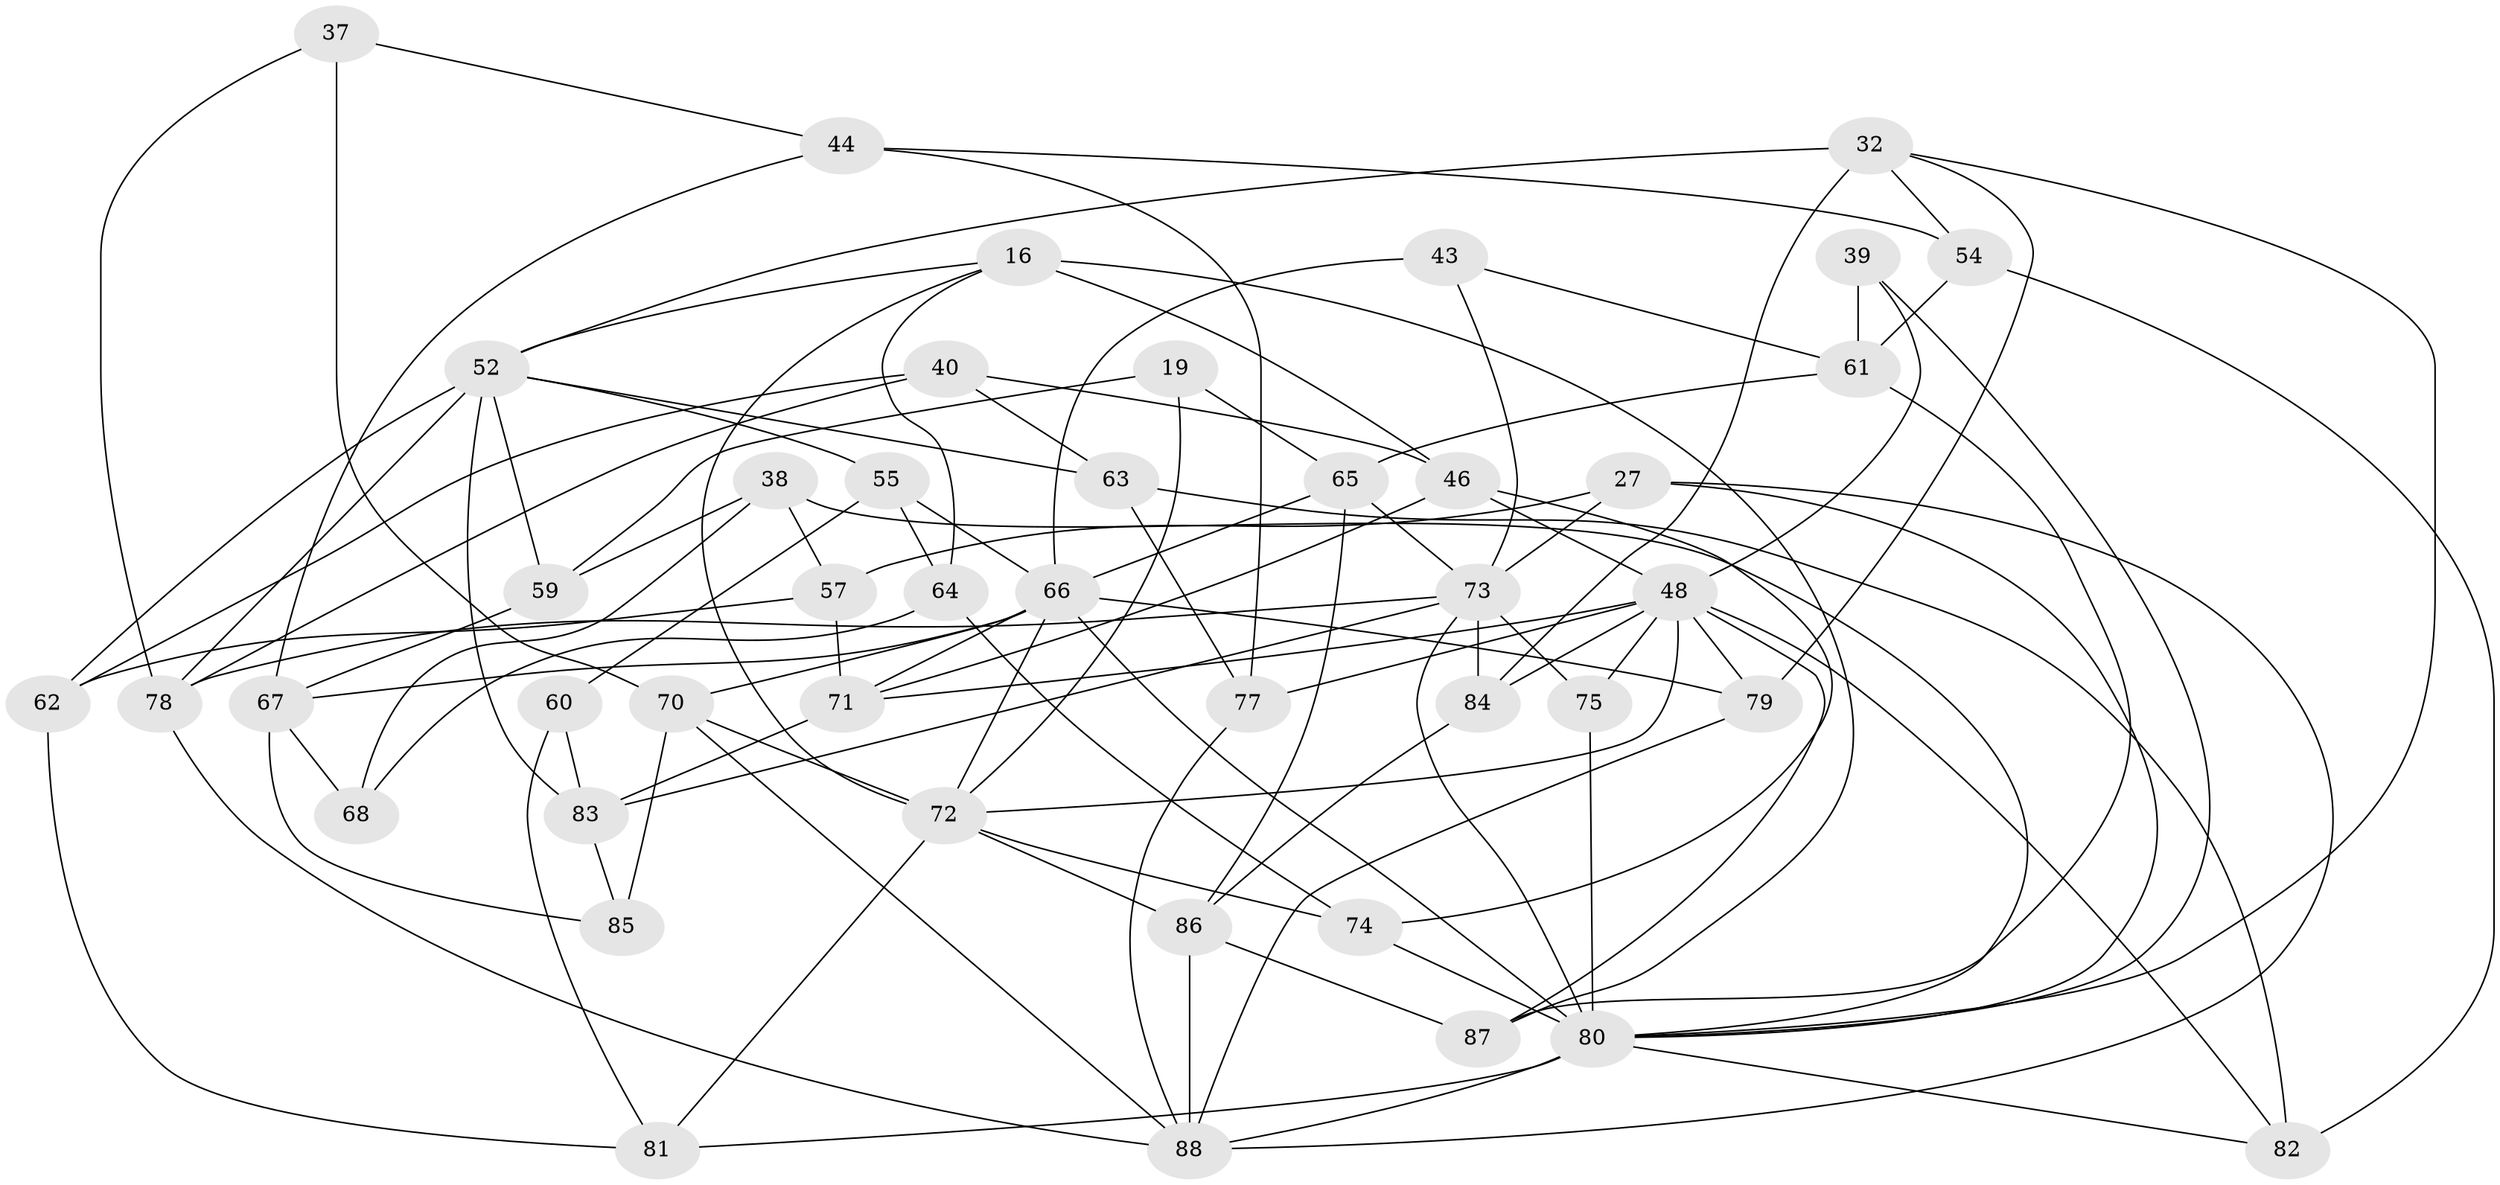 // original degree distribution, {4: 1.0}
// Generated by graph-tools (version 1.1) at 2025/59/03/09/25 04:59:18]
// undirected, 44 vertices, 106 edges
graph export_dot {
graph [start="1"]
  node [color=gray90,style=filled];
  16 [super="+15"];
  19;
  27;
  32 [super="+13"];
  37;
  38;
  39;
  40;
  43 [super="+30"];
  44;
  46 [super="+28"];
  48 [super="+29+33"];
  52 [super="+36"];
  54;
  55;
  57;
  59;
  60;
  61 [super="+6"];
  62;
  63;
  64;
  65 [super="+4"];
  66 [super="+9+20+11+47"];
  67 [super="+56"];
  68;
  70 [super="+69"];
  71 [super="+50"];
  72 [super="+49"];
  73 [super="+10+45+58"];
  74;
  75 [super="+26"];
  77;
  78 [super="+35"];
  79;
  80 [super="+14+76+51"];
  81;
  82;
  83 [super="+34"];
  84 [super="+41"];
  85;
  86 [super="+42"];
  87;
  88 [super="+12+53"];
  16 -- 64;
  16 -- 52;
  16 -- 46 [weight=2];
  16 -- 87;
  16 -- 72;
  19 -- 65 [weight=2];
  19 -- 72;
  19 -- 59;
  27 -- 80;
  27 -- 57;
  27 -- 73;
  27 -- 88;
  32 -- 79;
  32 -- 54;
  32 -- 84 [weight=2];
  32 -- 52;
  32 -- 80;
  37 -- 44;
  37 -- 70 [weight=2];
  37 -- 78;
  38 -- 59;
  38 -- 68;
  38 -- 57;
  38 -- 80;
  39 -- 61 [weight=2];
  39 -- 80;
  39 -- 48;
  40 -- 63;
  40 -- 62;
  40 -- 78;
  40 -- 46;
  43 -- 66 [weight=3];
  43 -- 73 [weight=2];
  43 -- 61;
  44 -- 54;
  44 -- 77;
  44 -- 67;
  46 -- 74;
  46 -- 71;
  46 -- 48;
  48 -- 84 [weight=3];
  48 -- 75 [weight=2];
  48 -- 77;
  48 -- 87;
  48 -- 71 [weight=3];
  48 -- 79;
  48 -- 82;
  48 -- 72 [weight=2];
  52 -- 78;
  52 -- 59;
  52 -- 83;
  52 -- 55;
  52 -- 62;
  52 -- 63;
  54 -- 82;
  54 -- 61;
  55 -- 60;
  55 -- 64;
  55 -- 66;
  57 -- 62;
  57 -- 71;
  59 -- 67;
  60 -- 81;
  60 -- 83 [weight=2];
  61 -- 87;
  61 -- 65;
  62 -- 81;
  63 -- 77;
  63 -- 82;
  64 -- 68;
  64 -- 74;
  65 -- 86;
  65 -- 66;
  65 -- 73;
  66 -- 67;
  66 -- 79;
  66 -- 80 [weight=3];
  66 -- 71 [weight=2];
  66 -- 70;
  66 -- 72;
  67 -- 68 [weight=2];
  67 -- 85;
  70 -- 85 [weight=2];
  70 -- 72 [weight=2];
  70 -- 88;
  71 -- 83;
  72 -- 81;
  72 -- 86;
  72 -- 74;
  73 -- 78 [weight=2];
  73 -- 83;
  73 -- 84 [weight=2];
  73 -- 75 [weight=2];
  73 -- 80;
  74 -- 80;
  75 -- 80 [weight=2];
  77 -- 88;
  78 -- 88;
  79 -- 88;
  80 -- 81;
  80 -- 82;
  80 -- 88;
  83 -- 85;
  84 -- 86;
  86 -- 88 [weight=2];
  86 -- 87;
}
